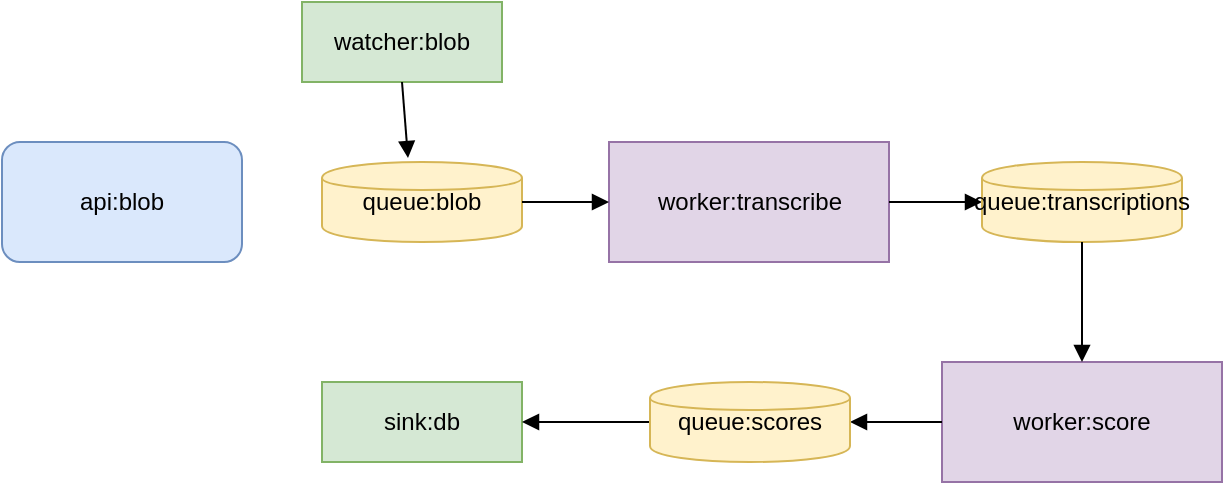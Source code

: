 <mxfile version="27.1.4">
  <diagram name="Aspire Graph" id="Mzkb-3E1kNFXuyC7beK5">
    <mxGraphModel dx="994" dy="755" grid="1" gridSize="10" guides="1" tooltips="1" connect="1" arrows="1" fold="1" page="1" pageScale="1" pageWidth="827" pageHeight="1169" math="0" shadow="0">
      <root>
        <mxCell id="0" />
        <mxCell id="1" parent="0" />
        <object label="api:blob" image="api-orders:latest" id="api1">
          <mxCell style="rounded=1;whiteSpace=wrap;html=1;fillColor=#dae8fc;strokeColor=#6c8ebf;direction=west;" parent="1" vertex="1">
            <mxGeometry x="40" y="180" width="120" height="60" as="geometry" />
          </mxCell>
        </object>
        <object label="queue:blob" CONNECTION_STRING="Endpoint:XYZ" id="queue1">
          <mxCell style="shape=cylinder;whiteSpace=wrap;html=1;fillColor=#fff2cc;strokeColor=#d6b656;" parent="1" vertex="1">
            <mxGeometry x="200" y="190" width="100" height="40" as="geometry" />
          </mxCell>
        </object>
        <object label="worker:transcribe" AGENT_ENDPOINT="https://agent1.local" id="worker1">
          <mxCell style="rounded=0;whiteSpace=wrap;html=1;fillColor=#e1d5e7;strokeColor=#9673a6;" parent="1" vertex="1">
            <mxGeometry x="343.5" y="180" width="140" height="60" as="geometry" />
          </mxCell>
        </object>
        <object label="sink:db" DB_ENDPOINT="https://cepal.local" id="sink1">
          <mxCell style="shape=database;whiteSpace=wrap;html=1;fillColor=#d5e8d4;strokeColor=#82b366;" parent="1" vertex="1">
            <mxGeometry x="200" y="300" width="100" height="40" as="geometry" />
          </mxCell>
        </object>
        <mxCell id="arrow1" style="endArrow=block;html=1;strokeColor=#000000;" parent="1" source="api1"  edge="1"><!-- target="queue1" -->
          <mxGeometry relative="1" as="geometry" />
        </mxCell>
        <mxCell id="arrow2" style="endArrow=block;html=1;strokeColor=#000000;" parent="1" source="queue1" target="worker1" edge="1">
          <mxGeometry relative="1" as="geometry" />
        </mxCell>
        <mxCell id="arrow3" style="endArrow=block;html=1;strokeColor=#000000;entryX=0;entryY=0.5;entryDx=0;entryDy=0;" parent="1" source="worker1" target="uAy1K2etTnsJfMtenJ4F-1" edge="1">
          <mxGeometry relative="1" as="geometry" />
        </mxCell>
        <object label="queue:transcriptions" CONNECTION_STRING="Endpoint:YZA" id="uAy1K2etTnsJfMtenJ4F-1">
          <mxCell style="shape=cylinder;whiteSpace=wrap;html=1;fillColor=#fff2cc;strokeColor=#d6b656;" parent="1" vertex="1">
            <mxGeometry x="530" y="190" width="100" height="40" as="geometry" />
          </mxCell>
        </object>
        <mxCell id="uAy1K2etTnsJfMtenJ4F-2" style="endArrow=block;html=1;strokeColor=#000000;exitX=0;exitY=0.5;exitDx=0;exitDy=0;" parent="1" source="uAy1K2etTnsJfMtenJ4F-6" target="sink1" edge="1">
          <mxGeometry relative="1" as="geometry">
            <mxPoint x="670" y="330" as="sourcePoint" />
            <mxPoint x="536" y="200" as="targetPoint" />
          </mxGeometry>
        </mxCell>
        <object label="worker:score" AGENT_ENDPOINT="https://agent2.local" id="uAy1K2etTnsJfMtenJ4F-3">
          <mxCell style="rounded=0;whiteSpace=wrap;html=1;fillColor=#e1d5e7;strokeColor=#9673a6;" parent="1" vertex="1">
            <mxGeometry x="510" y="290" width="140" height="60" as="geometry" />
          </mxCell>
        </object>
        <mxCell id="uAy1K2etTnsJfMtenJ4F-4" style="endArrow=block;html=1;strokeColor=#000000;exitX=0.5;exitY=1;exitDx=0;exitDy=0;" parent="1" source="uAy1K2etTnsJfMtenJ4F-1" target="uAy1K2etTnsJfMtenJ4F-3" edge="1">
          <mxGeometry relative="1" as="geometry">
            <mxPoint x="120" y="450" as="sourcePoint" />
          </mxGeometry>
        </mxCell>
        <mxCell id="uAy1K2etTnsJfMtenJ4F-5" style="endArrow=block;html=1;strokeColor=#000000;entryX=1;entryY=0.5;entryDx=0;entryDy=0;exitX=0;exitY=0.5;exitDx=0;exitDy=0;" parent="1" source="uAy1K2etTnsJfMtenJ4F-3" target="uAy1K2etTnsJfMtenJ4F-6" edge="1">
          <mxGeometry relative="1" as="geometry" />
        </mxCell>
        <object label="queue:scores" CONNECTION_STRING="Endpoint:ZAB" id="uAy1K2etTnsJfMtenJ4F-6">
          <mxCell style="shape=cylinder;whiteSpace=wrap;html=1;fillColor=#fff2cc;strokeColor=#d6b656;" parent="1" vertex="1">
            <mxGeometry x="364" y="300" width="100" height="40" as="geometry" />
          </mxCell>
        </object>
        <object label="watcher:blob" DB_ENDPOINT="https://cepal.local" id="W7roT-0tQa_dnEZkSfyX-1">
          <mxCell style="shape=database;whiteSpace=wrap;html=1;fillColor=#d5e8d4;strokeColor=#82b366;" vertex="1" parent="1">
            <mxGeometry x="190" y="110" width="100" height="40" as="geometry" />
          </mxCell>
        </object>
        <mxCell id="W7roT-0tQa_dnEZkSfyX-2" style="endArrow=block;html=1;strokeColor=#000000;entryX=0.43;entryY=-0.05;entryDx=0;entryDy=0;entryPerimeter=0;exitX=0.5;exitY=1;exitDx=0;exitDy=0;" edge="1" parent="1" source="W7roT-0tQa_dnEZkSfyX-1" target="queue1">
          <mxGeometry relative="1" as="geometry">
            <mxPoint x="180" y="170" as="sourcePoint" />
            <mxPoint x="220" y="170" as="targetPoint" />
          </mxGeometry>
        </mxCell>
      </root>
    </mxGraphModel>
  </diagram>
</mxfile>
